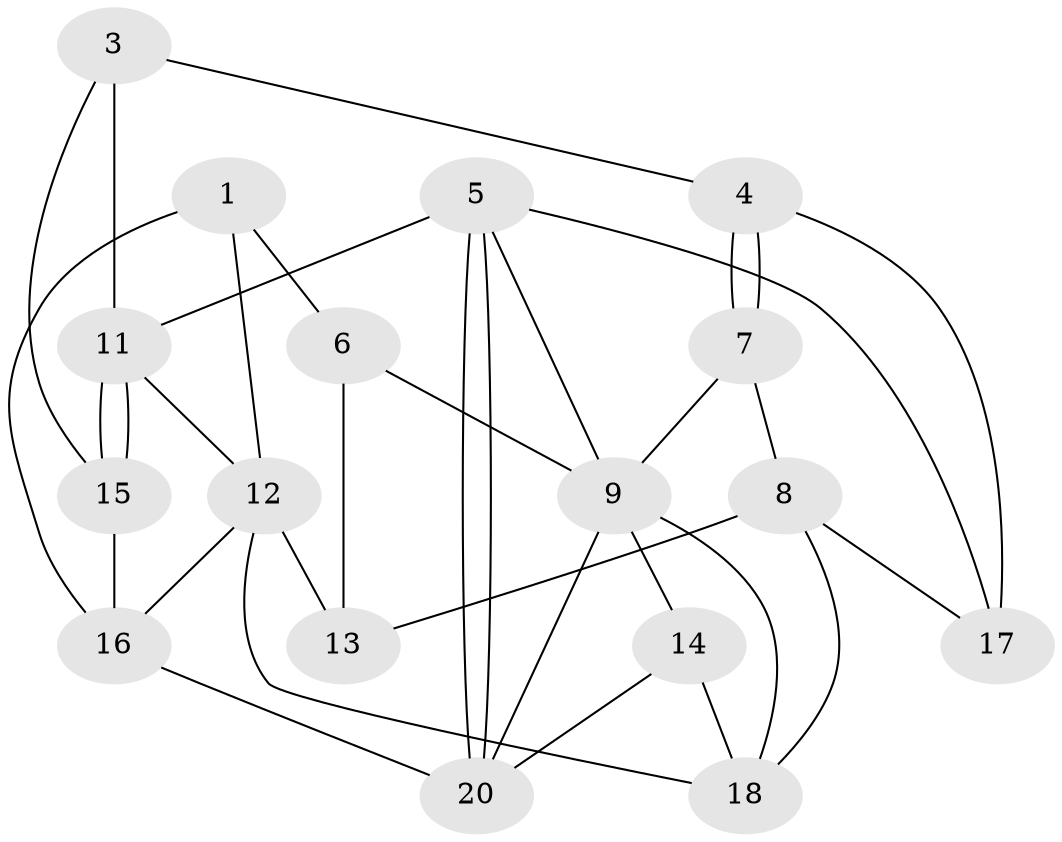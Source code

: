 // Generated by graph-tools (version 1.1) at 2025/46/02/15/25 05:46:28]
// undirected, 17 vertices, 34 edges
graph export_dot {
graph [start="1"]
  node [color=gray90,style=filled];
  1;
  3;
  4 [super="+2"];
  5;
  6;
  7 [super="+2"];
  8;
  9;
  11;
  12;
  13 [super="+10"];
  14;
  15 [super="+19"];
  16 [super="+19"];
  17 [super="+10"];
  18;
  20;
  1 -- 6;
  1 -- 16;
  1 -- 12;
  3 -- 15;
  3 -- 11;
  3 -- 4;
  4 -- 7;
  4 -- 7;
  4 -- 17;
  5 -- 20;
  5 -- 20;
  5 -- 9;
  5 -- 11;
  5 -- 17;
  6 -- 9;
  6 -- 13;
  7 -- 8;
  7 -- 9;
  8 -- 18;
  8 -- 17;
  8 -- 13;
  9 -- 14;
  9 -- 18;
  9 -- 20;
  11 -- 15;
  11 -- 15;
  11 -- 12;
  12 -- 13;
  12 -- 16;
  12 -- 18;
  14 -- 20;
  14 -- 18;
  15 -- 16;
  16 -- 20;
}
